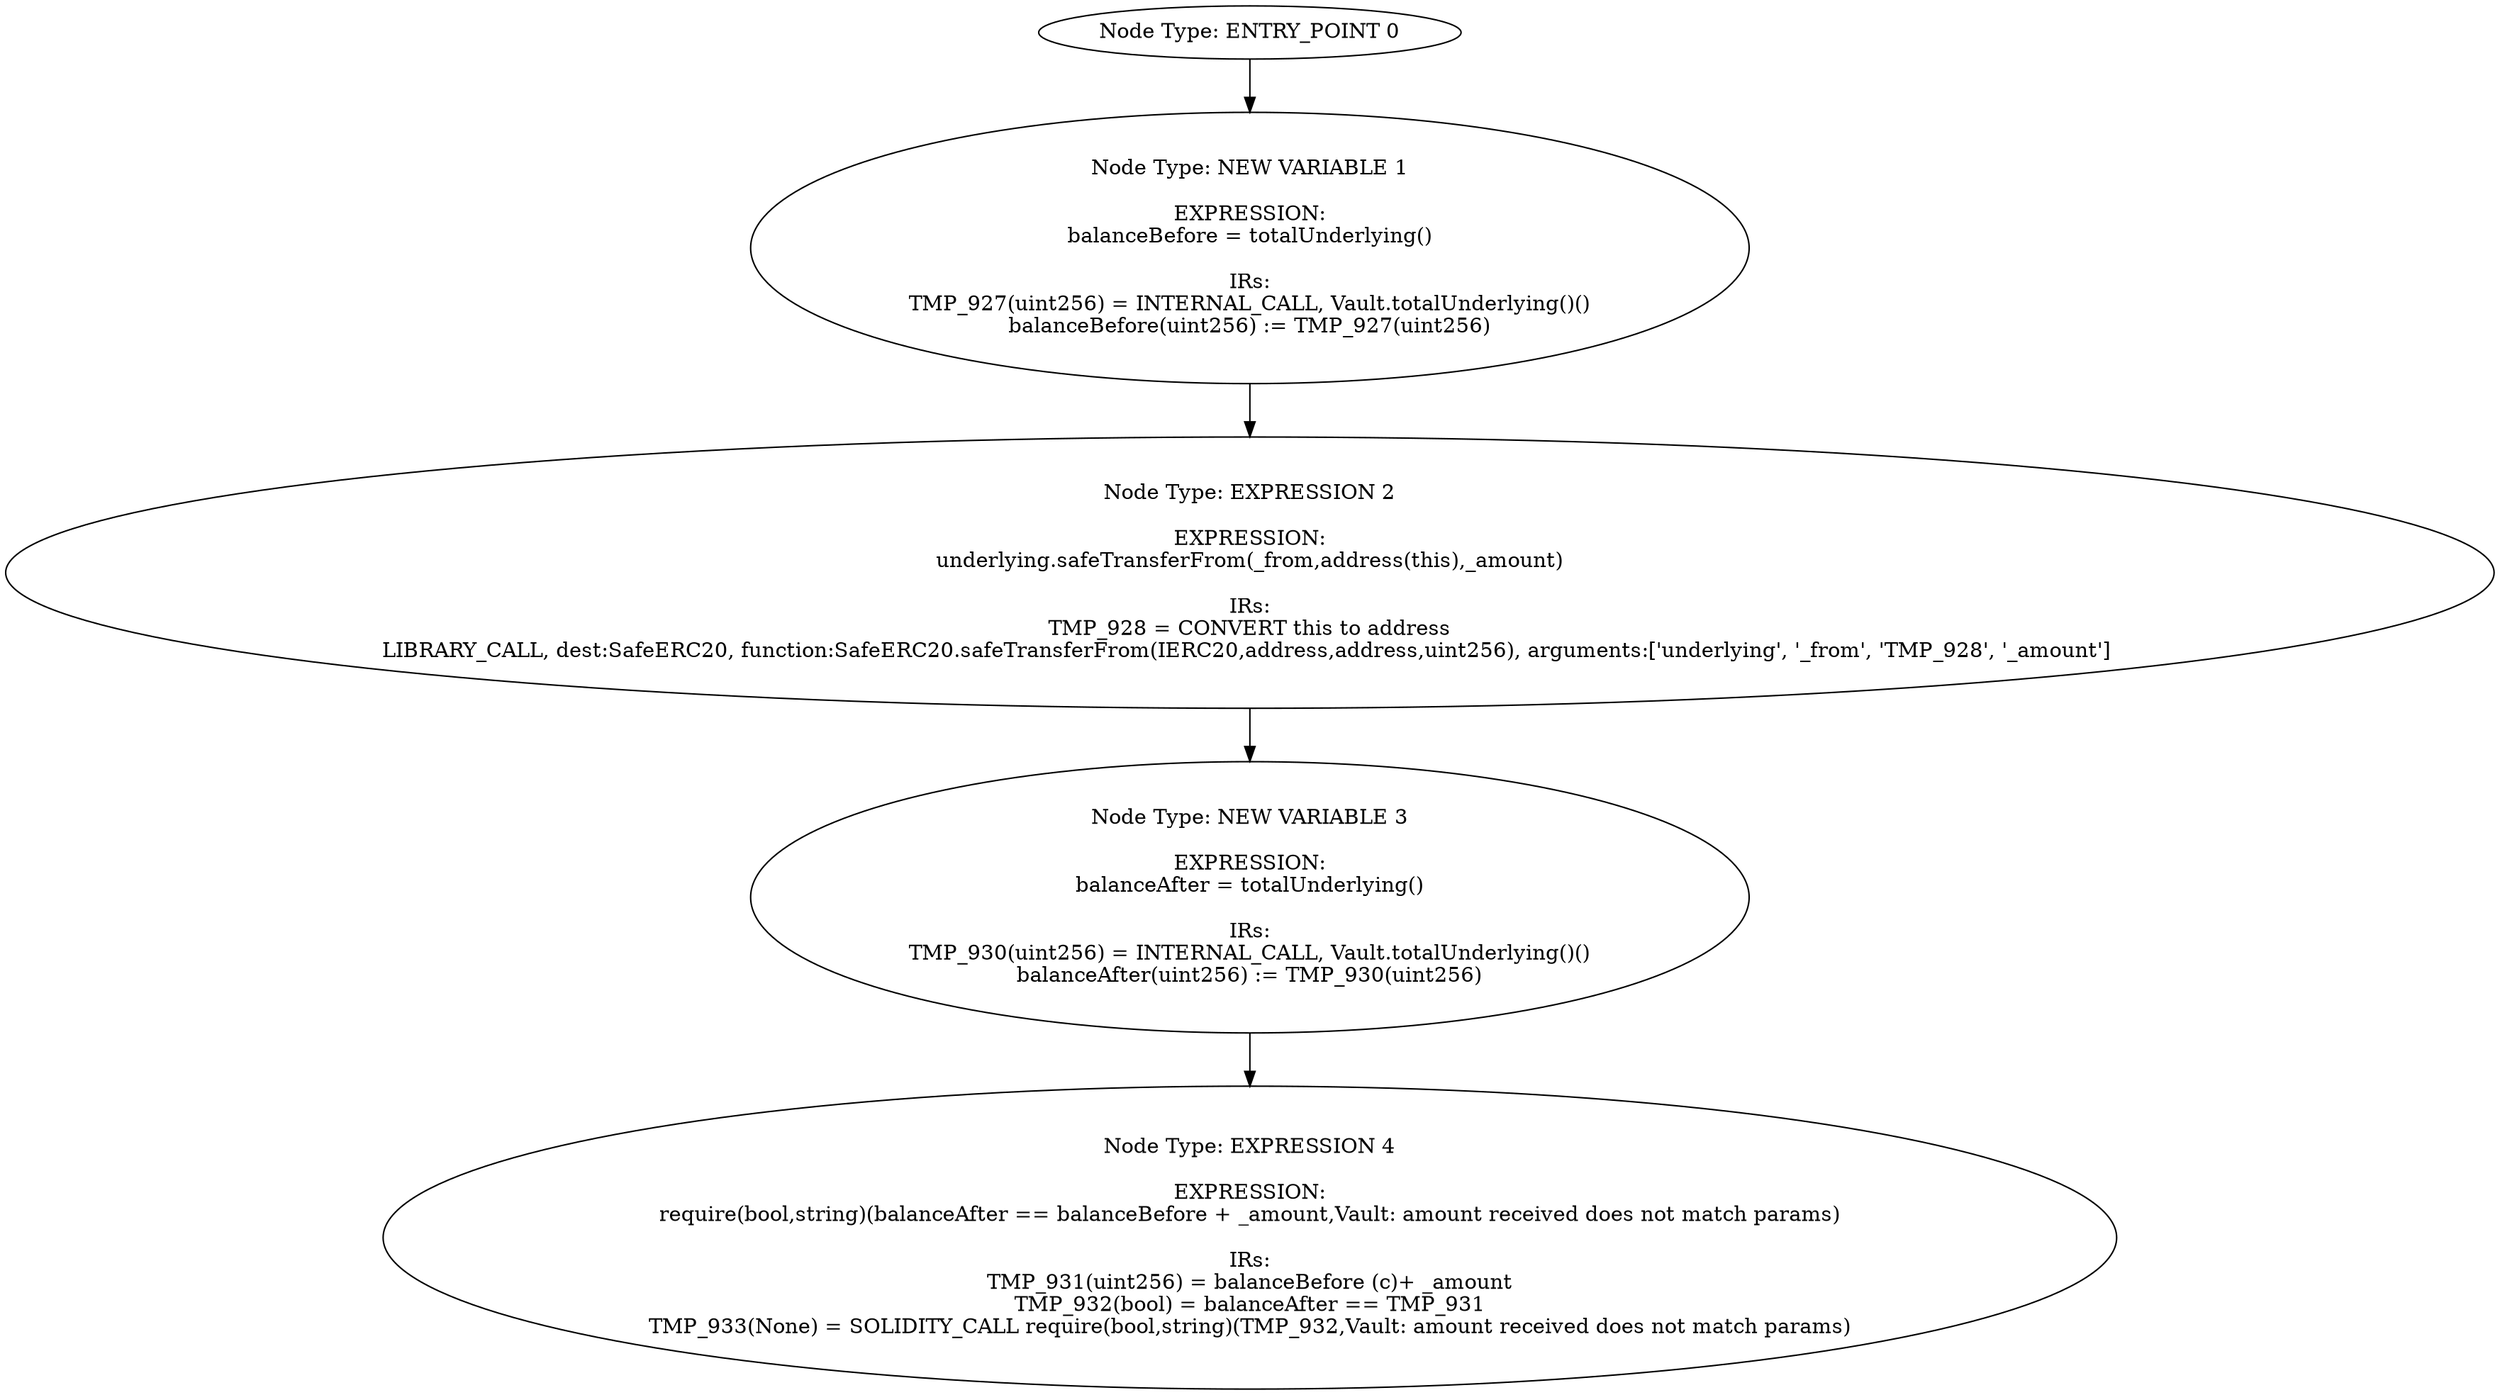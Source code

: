 digraph{
0[label="Node Type: ENTRY_POINT 0
"];
0->1;
1[label="Node Type: NEW VARIABLE 1

EXPRESSION:
balanceBefore = totalUnderlying()

IRs:
TMP_927(uint256) = INTERNAL_CALL, Vault.totalUnderlying()()
balanceBefore(uint256) := TMP_927(uint256)"];
1->2;
2[label="Node Type: EXPRESSION 2

EXPRESSION:
underlying.safeTransferFrom(_from,address(this),_amount)

IRs:
TMP_928 = CONVERT this to address
LIBRARY_CALL, dest:SafeERC20, function:SafeERC20.safeTransferFrom(IERC20,address,address,uint256), arguments:['underlying', '_from', 'TMP_928', '_amount'] "];
2->3;
3[label="Node Type: NEW VARIABLE 3

EXPRESSION:
balanceAfter = totalUnderlying()

IRs:
TMP_930(uint256) = INTERNAL_CALL, Vault.totalUnderlying()()
balanceAfter(uint256) := TMP_930(uint256)"];
3->4;
4[label="Node Type: EXPRESSION 4

EXPRESSION:
require(bool,string)(balanceAfter == balanceBefore + _amount,Vault: amount received does not match params)

IRs:
TMP_931(uint256) = balanceBefore (c)+ _amount
TMP_932(bool) = balanceAfter == TMP_931
TMP_933(None) = SOLIDITY_CALL require(bool,string)(TMP_932,Vault: amount received does not match params)"];
}
